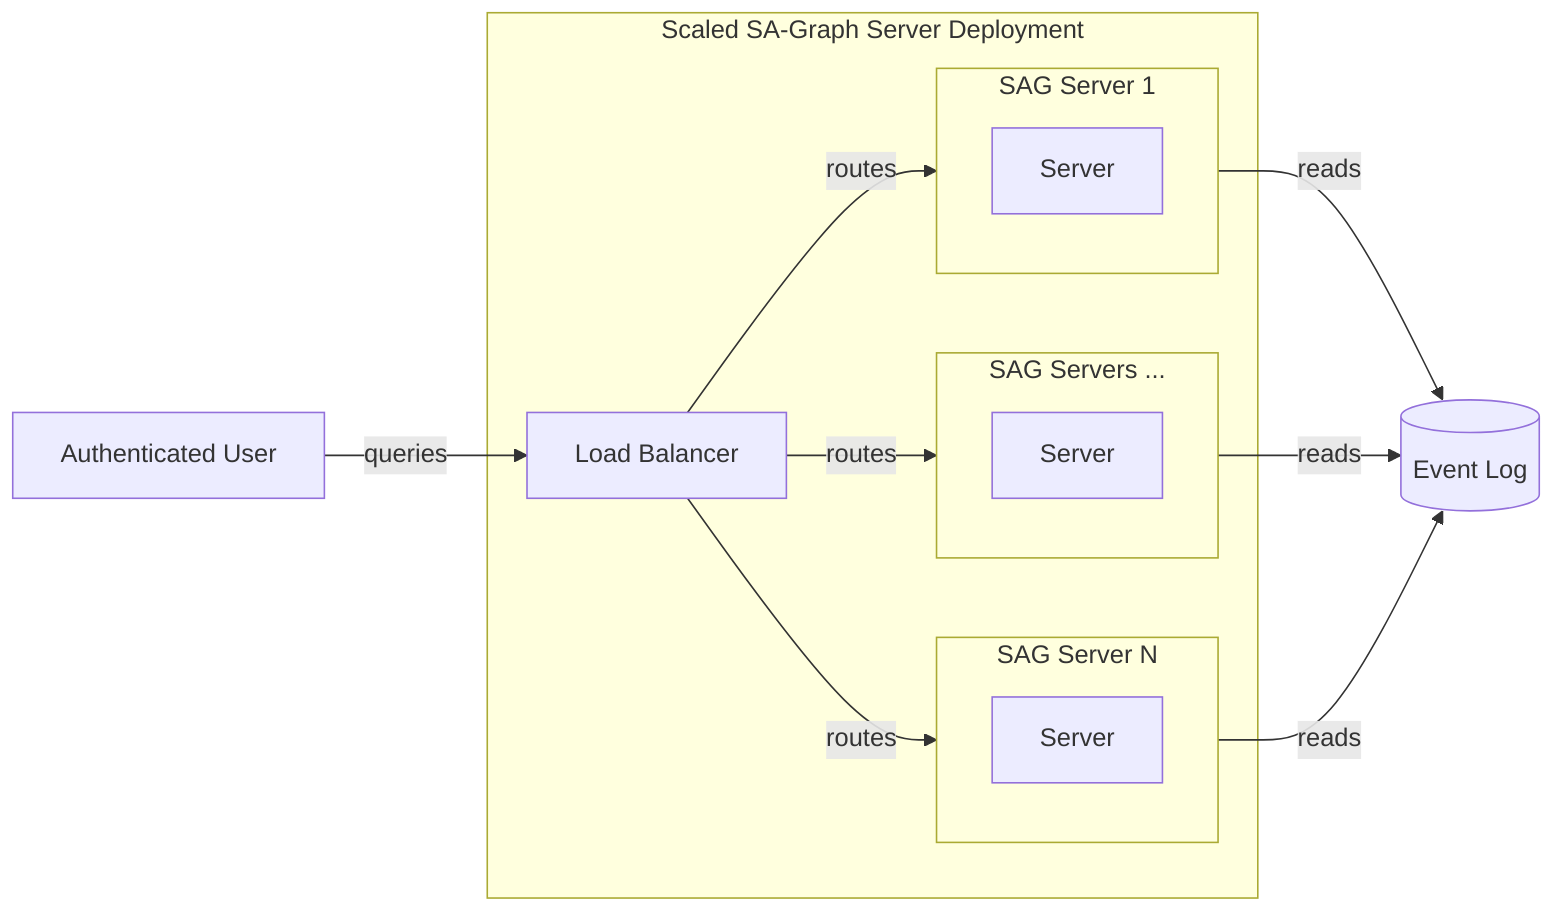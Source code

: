 %%  SPDX-License-Identifier: OGL-UK-3.0 %%
graph LR
    U[Authenticated User]
    subgraph SC[Scaled SA-Graph Server Deployment]
        subgraph A1[SAG Server 1]
            S1[Server]
        end
        subgraph Ax[SAG Servers ...]
            SX[Server]
        end
        subgraph AN[SAG Server N]
            SN[Server]
        end

        LB[Load Balancer]
    end
    K[(Event Log)]

    U -- queries --> LB
    LB -- routes --> A1
    LB -- routes --> Ax
    LB -- routes --> AN
    A1 -- reads --> K
    Ax -- reads --> K
    AN -- reads --> K
